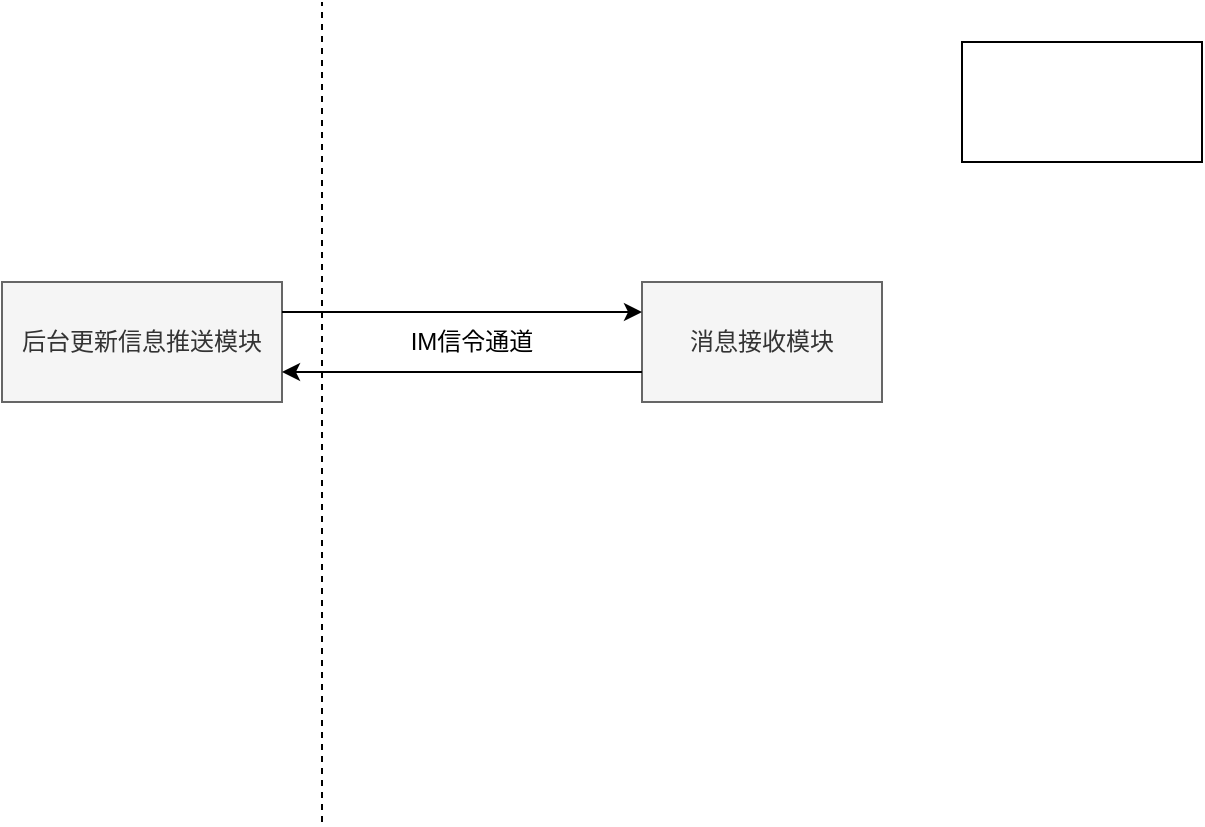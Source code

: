 <mxfile version="14.4.4" type="github">
  <diagram id="e8IQLnRcx05QOW-mKz85" name="Page-1">
    <mxGraphModel dx="824" dy="492" grid="1" gridSize="10" guides="1" tooltips="1" connect="1" arrows="1" fold="1" page="1" pageScale="1" pageWidth="827" pageHeight="1169" math="0" shadow="0">
      <root>
        <mxCell id="0" />
        <mxCell id="1" parent="0" />
        <mxCell id="eiAdOMqB_do3TVSEnxAr-1" value="后台更新信息推送模块" style="rounded=0;whiteSpace=wrap;html=1;fillColor=#f5f5f5;strokeColor=#666666;fontColor=#333333;" vertex="1" parent="1">
          <mxGeometry x="60" y="170" width="140" height="60" as="geometry" />
        </mxCell>
        <mxCell id="eiAdOMqB_do3TVSEnxAr-2" value="消息接收模块" style="rounded=0;whiteSpace=wrap;html=1;fillColor=#f5f5f5;strokeColor=#666666;fontColor=#333333;" vertex="1" parent="1">
          <mxGeometry x="380" y="170" width="120" height="60" as="geometry" />
        </mxCell>
        <mxCell id="eiAdOMqB_do3TVSEnxAr-3" value="" style="endArrow=none;dashed=1;html=1;" edge="1" parent="1">
          <mxGeometry width="50" height="50" relative="1" as="geometry">
            <mxPoint x="220" y="440" as="sourcePoint" />
            <mxPoint x="220" y="30" as="targetPoint" />
          </mxGeometry>
        </mxCell>
        <mxCell id="eiAdOMqB_do3TVSEnxAr-4" value="" style="endArrow=classic;startArrow=none;html=1;entryX=0;entryY=0.25;entryDx=0;entryDy=0;exitX=1;exitY=0.25;exitDx=0;exitDy=0;startFill=0;" edge="1" parent="1" source="eiAdOMqB_do3TVSEnxAr-1" target="eiAdOMqB_do3TVSEnxAr-2">
          <mxGeometry width="50" height="50" relative="1" as="geometry">
            <mxPoint x="200" y="230" as="sourcePoint" />
            <mxPoint x="250" y="180" as="targetPoint" />
          </mxGeometry>
        </mxCell>
        <mxCell id="eiAdOMqB_do3TVSEnxAr-5" value="" style="endArrow=none;startArrow=classic;html=1;entryX=0;entryY=0.75;entryDx=0;entryDy=0;exitX=1;exitY=0.75;exitDx=0;exitDy=0;endFill=0;" edge="1" parent="1" source="eiAdOMqB_do3TVSEnxAr-1" target="eiAdOMqB_do3TVSEnxAr-2">
          <mxGeometry width="50" height="50" relative="1" as="geometry">
            <mxPoint x="200" y="250" as="sourcePoint" />
            <mxPoint x="270.711" y="200" as="targetPoint" />
          </mxGeometry>
        </mxCell>
        <mxCell id="eiAdOMqB_do3TVSEnxAr-6" value="IM信令通道" style="text;html=1;strokeColor=none;fillColor=none;align=center;verticalAlign=middle;whiteSpace=wrap;rounded=0;" vertex="1" parent="1">
          <mxGeometry x="250" y="190" width="90" height="20" as="geometry" />
        </mxCell>
        <mxCell id="eiAdOMqB_do3TVSEnxAr-7" value="" style="rounded=0;whiteSpace=wrap;html=1;" vertex="1" parent="1">
          <mxGeometry x="540" y="50" width="120" height="60" as="geometry" />
        </mxCell>
      </root>
    </mxGraphModel>
  </diagram>
</mxfile>
